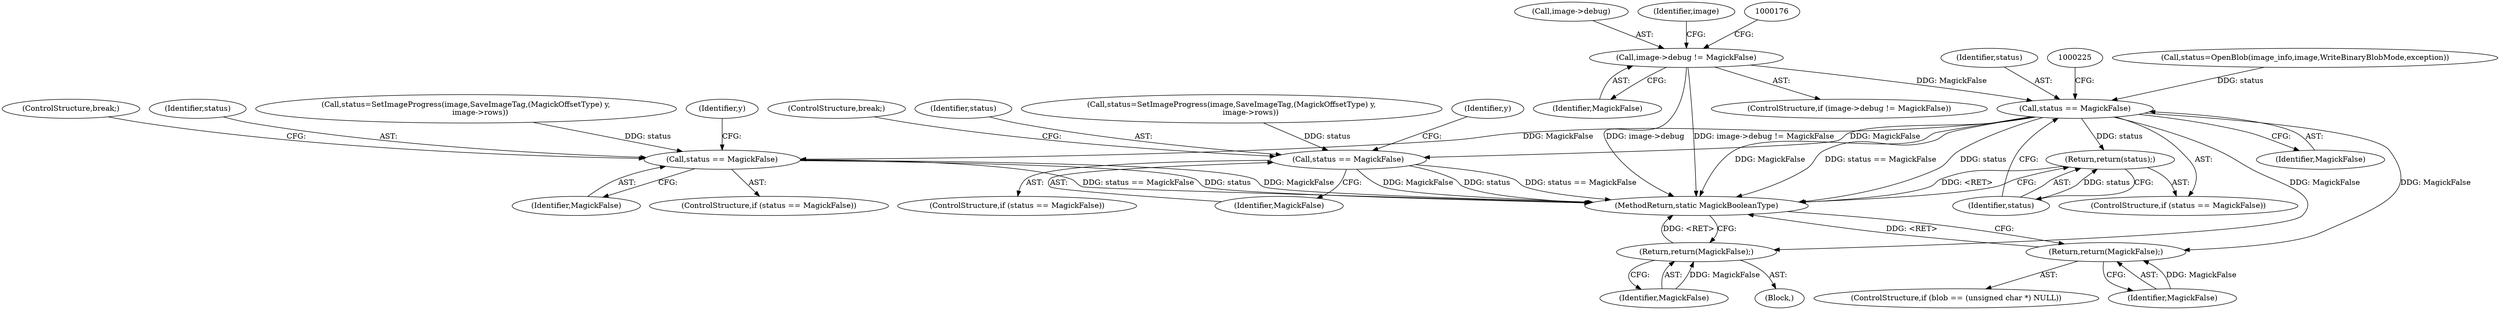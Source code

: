 digraph "0_ImageMagick_0f6fc2d5bf8f500820c3dbcf0d23ee14f2d9f734_4@pointer" {
"1000170" [label="(Call,image->debug != MagickFalse)"];
"1000219" [label="(Call,status == MagickFalse)"];
"1000222" [label="(Return,return(status);)"];
"1000858" [label="(Return,return(MagickFalse);)"];
"1000895" [label="(Return,return(MagickFalse);)"];
"1001629" [label="(Call,status == MagickFalse)"];
"1001879" [label="(Call,status == MagickFalse)"];
"1001867" [label="(Call,status=SetImageProgress(image,SaveImageTag,(MagickOffsetType) y,\n                image->rows))"];
"1000219" [label="(Call,status == MagickFalse)"];
"1000218" [label="(ControlStructure,if (status == MagickFalse))"];
"1000859" [label="(Identifier,MagickFalse)"];
"1001940" [label="(MethodReturn,static MagickBooleanType)"];
"1000170" [label="(Call,image->debug != MagickFalse)"];
"1000858" [label="(Return,return(MagickFalse);)"];
"1000211" [label="(Call,status=OpenBlob(image_info,image,WriteBinaryBlobMode,exception))"];
"1001629" [label="(Call,status == MagickFalse)"];
"1001628" [label="(ControlStructure,if (status == MagickFalse))"];
"1000169" [label="(ControlStructure,if (image->debug != MagickFalse))"];
"1001630" [label="(Identifier,status)"];
"1001717" [label="(Identifier,y)"];
"1001882" [label="(ControlStructure,break;)"];
"1000895" [label="(Return,return(MagickFalse);)"];
"1000171" [label="(Call,image->debug)"];
"1000889" [label="(ControlStructure,if (blob == (unsigned char *) NULL))"];
"1000220" [label="(Identifier,status)"];
"1000174" [label="(Identifier,MagickFalse)"];
"1001878" [label="(ControlStructure,if (status == MagickFalse))"];
"1001881" [label="(Identifier,MagickFalse)"];
"1001880" [label="(Identifier,status)"];
"1001879" [label="(Call,status == MagickFalse)"];
"1000222" [label="(Return,return(status);)"];
"1000853" [label="(Block,)"];
"1000188" [label="(Identifier,image)"];
"1001550" [label="(Identifier,y)"];
"1000223" [label="(Identifier,status)"];
"1001632" [label="(ControlStructure,break;)"];
"1001617" [label="(Call,status=SetImageProgress(image,SaveImageTag,(MagickOffsetType) y,\n            image->rows))"];
"1000896" [label="(Identifier,MagickFalse)"];
"1001631" [label="(Identifier,MagickFalse)"];
"1000221" [label="(Identifier,MagickFalse)"];
"1000170" -> "1000169"  [label="AST: "];
"1000170" -> "1000174"  [label="CFG: "];
"1000171" -> "1000170"  [label="AST: "];
"1000174" -> "1000170"  [label="AST: "];
"1000176" -> "1000170"  [label="CFG: "];
"1000188" -> "1000170"  [label="CFG: "];
"1000170" -> "1001940"  [label="DDG: image->debug"];
"1000170" -> "1001940"  [label="DDG: image->debug != MagickFalse"];
"1000170" -> "1000219"  [label="DDG: MagickFalse"];
"1000219" -> "1000218"  [label="AST: "];
"1000219" -> "1000221"  [label="CFG: "];
"1000220" -> "1000219"  [label="AST: "];
"1000221" -> "1000219"  [label="AST: "];
"1000223" -> "1000219"  [label="CFG: "];
"1000225" -> "1000219"  [label="CFG: "];
"1000219" -> "1001940"  [label="DDG: MagickFalse"];
"1000219" -> "1001940"  [label="DDG: status == MagickFalse"];
"1000219" -> "1001940"  [label="DDG: status"];
"1000211" -> "1000219"  [label="DDG: status"];
"1000219" -> "1000222"  [label="DDG: status"];
"1000219" -> "1000858"  [label="DDG: MagickFalse"];
"1000219" -> "1000895"  [label="DDG: MagickFalse"];
"1000219" -> "1001629"  [label="DDG: MagickFalse"];
"1000219" -> "1001879"  [label="DDG: MagickFalse"];
"1000222" -> "1000218"  [label="AST: "];
"1000222" -> "1000223"  [label="CFG: "];
"1000223" -> "1000222"  [label="AST: "];
"1001940" -> "1000222"  [label="CFG: "];
"1000222" -> "1001940"  [label="DDG: <RET>"];
"1000223" -> "1000222"  [label="DDG: status"];
"1000858" -> "1000853"  [label="AST: "];
"1000858" -> "1000859"  [label="CFG: "];
"1000859" -> "1000858"  [label="AST: "];
"1001940" -> "1000858"  [label="CFG: "];
"1000858" -> "1001940"  [label="DDG: <RET>"];
"1000859" -> "1000858"  [label="DDG: MagickFalse"];
"1000895" -> "1000889"  [label="AST: "];
"1000895" -> "1000896"  [label="CFG: "];
"1000896" -> "1000895"  [label="AST: "];
"1001940" -> "1000895"  [label="CFG: "];
"1000895" -> "1001940"  [label="DDG: <RET>"];
"1000896" -> "1000895"  [label="DDG: MagickFalse"];
"1001629" -> "1001628"  [label="AST: "];
"1001629" -> "1001631"  [label="CFG: "];
"1001630" -> "1001629"  [label="AST: "];
"1001631" -> "1001629"  [label="AST: "];
"1001632" -> "1001629"  [label="CFG: "];
"1001550" -> "1001629"  [label="CFG: "];
"1001629" -> "1001940"  [label="DDG: MagickFalse"];
"1001629" -> "1001940"  [label="DDG: status == MagickFalse"];
"1001629" -> "1001940"  [label="DDG: status"];
"1001617" -> "1001629"  [label="DDG: status"];
"1001879" -> "1001878"  [label="AST: "];
"1001879" -> "1001881"  [label="CFG: "];
"1001880" -> "1001879"  [label="AST: "];
"1001881" -> "1001879"  [label="AST: "];
"1001882" -> "1001879"  [label="CFG: "];
"1001717" -> "1001879"  [label="CFG: "];
"1001879" -> "1001940"  [label="DDG: status == MagickFalse"];
"1001879" -> "1001940"  [label="DDG: MagickFalse"];
"1001879" -> "1001940"  [label="DDG: status"];
"1001867" -> "1001879"  [label="DDG: status"];
}
